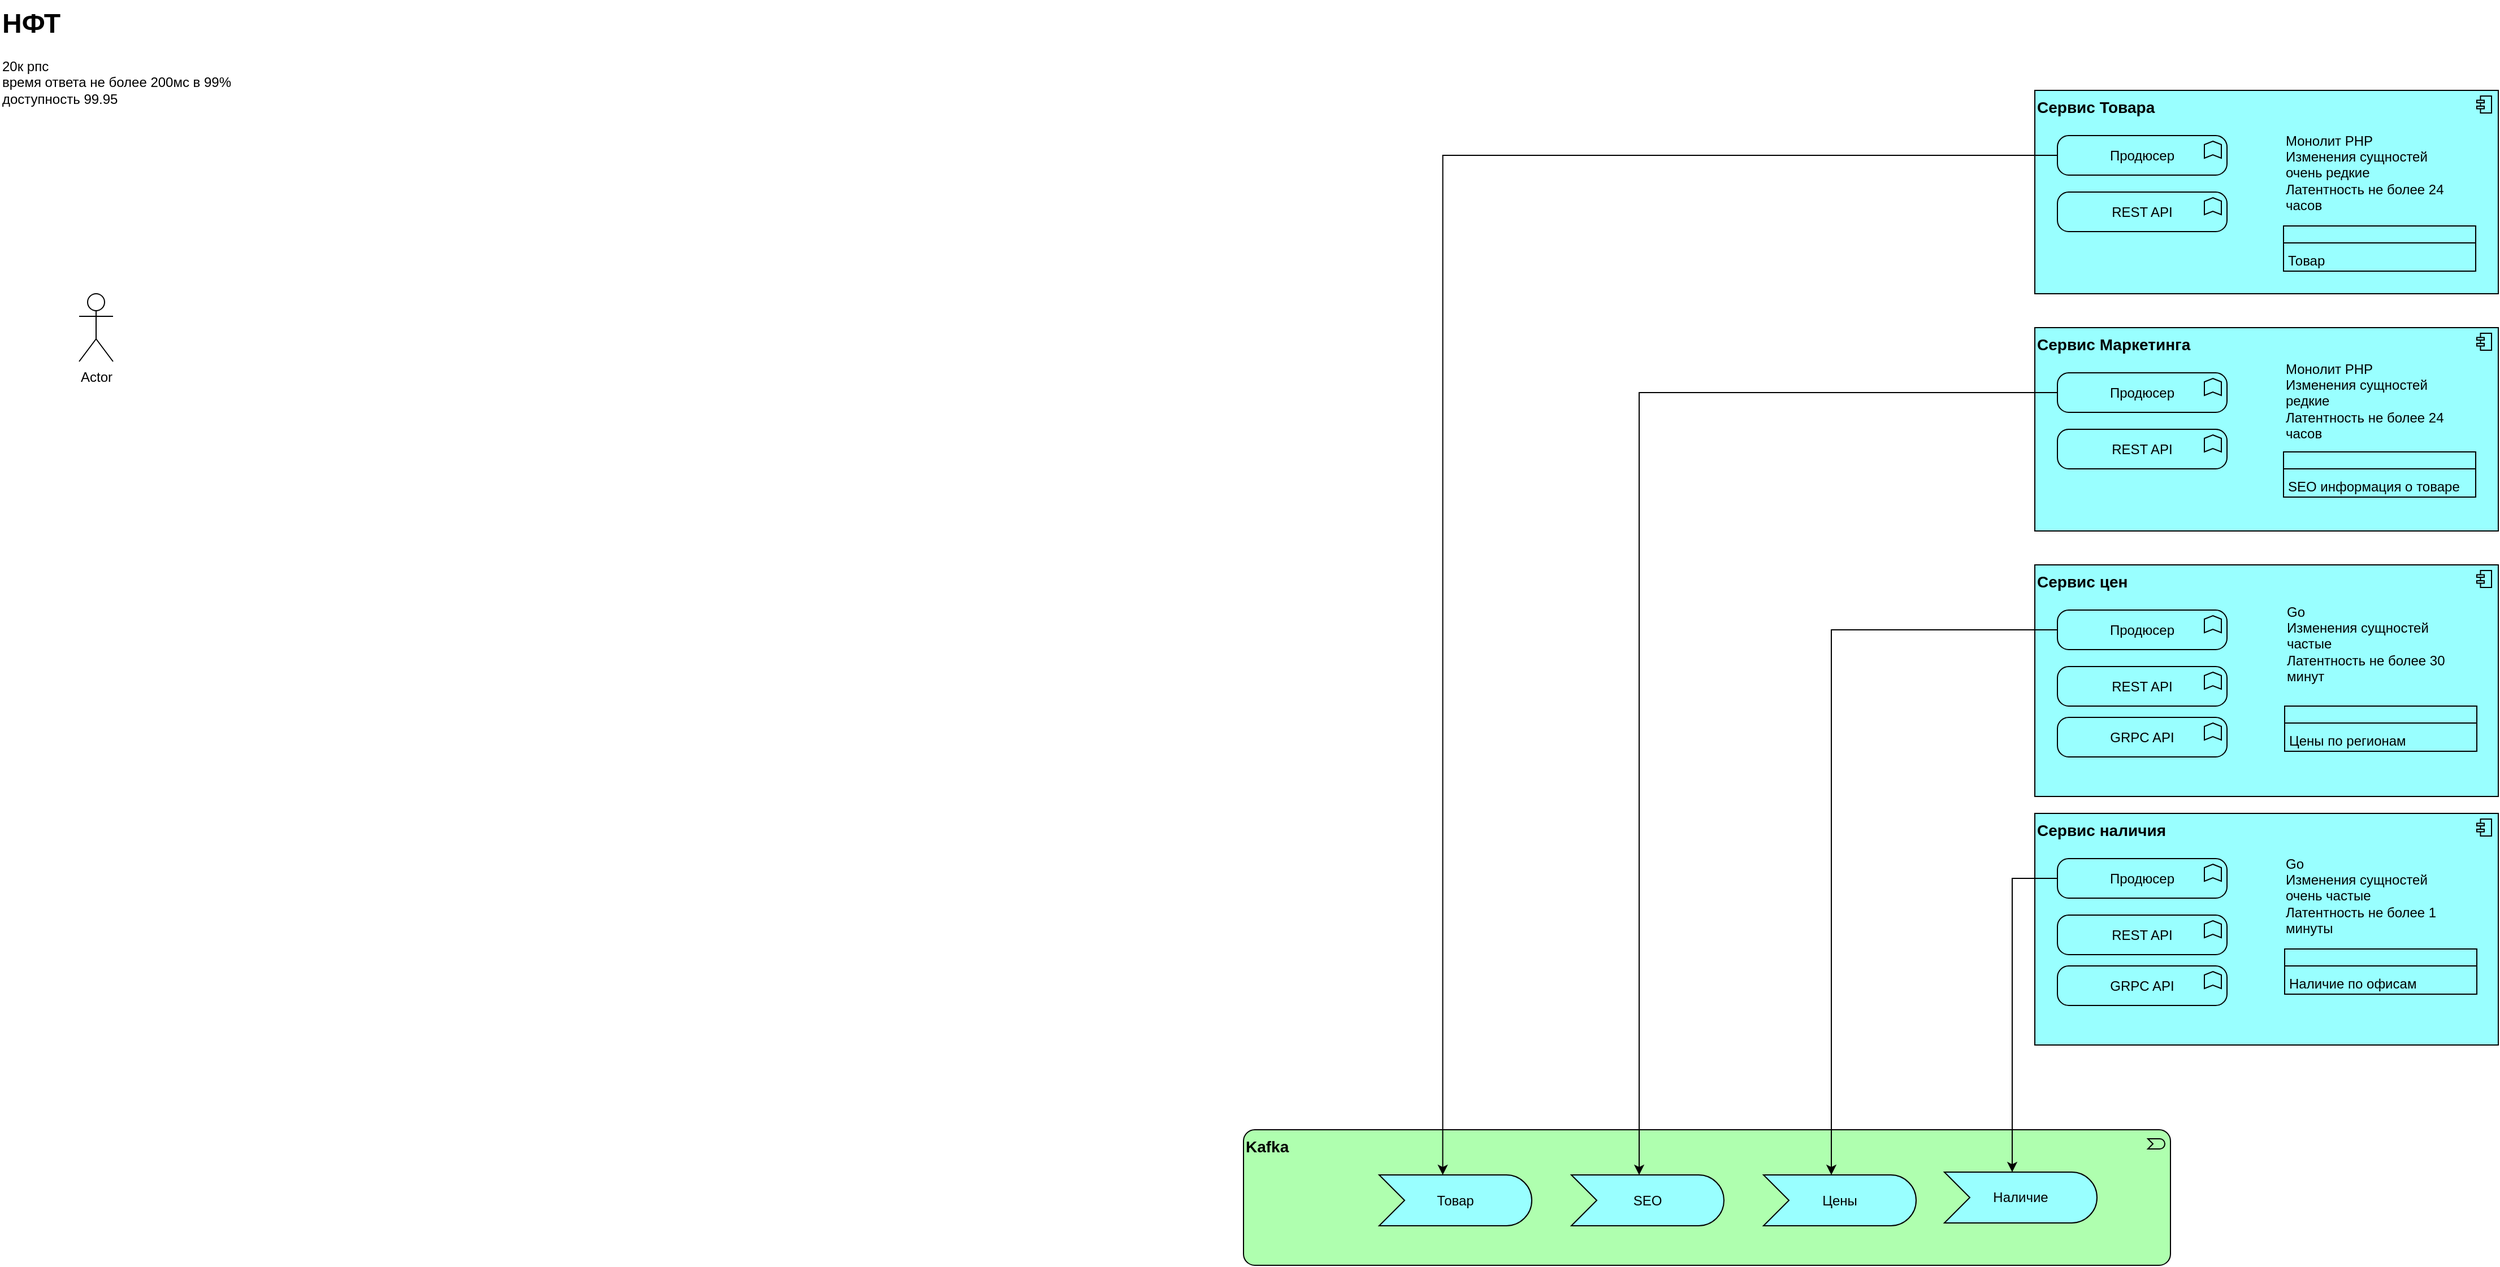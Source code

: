 <mxfile version="24.6.4" type="github">
  <diagram name="Страница — 1" id="_D_H2cJI7fLIUQwC_H-b">
    <mxGraphModel dx="1643" dy="870" grid="1" gridSize="10" guides="1" tooltips="1" connect="1" arrows="1" fold="1" page="1" pageScale="1" pageWidth="827" pageHeight="1169" math="0" shadow="0">
      <root>
        <mxCell id="0" />
        <mxCell id="1" parent="0" />
        <mxCell id="74U5PATe-N2GAoOg3X0W-26" value="Kafka" style="html=1;outlineConnect=0;whiteSpace=wrap;fillColor=#AFFFAF;shape=mxgraph.archimate3.application;appType=event;archiType=rounded;fontSize=14;fontStyle=1;align=left;verticalAlign=top;" parent="1" vertex="1">
          <mxGeometry x="1140" y="1040" width="820" height="120" as="geometry" />
        </mxCell>
        <mxCell id="74U5PATe-N2GAoOg3X0W-27" value="" style="group" parent="1" vertex="1" connectable="0">
          <mxGeometry x="1840" y="120" width="410" height="180" as="geometry" />
        </mxCell>
        <mxCell id="74U5PATe-N2GAoOg3X0W-1" value="Сервис Товара" style="html=1;outlineConnect=0;whiteSpace=wrap;fillColor=#99ffff;shape=mxgraph.archimate3.application;appType=comp;archiType=square;verticalAlign=top;align=left;fontStyle=1;fontSize=14;" parent="74U5PATe-N2GAoOg3X0W-27" vertex="1">
          <mxGeometry width="410" height="180" as="geometry" />
        </mxCell>
        <mxCell id="74U5PATe-N2GAoOg3X0W-2" value="Продюсер" style="html=1;outlineConnect=0;whiteSpace=wrap;fillColor=#99ffff;shape=mxgraph.archimate3.application;appType=func;archiType=rounded;" parent="74U5PATe-N2GAoOg3X0W-27" vertex="1">
          <mxGeometry x="20" y="40" width="150" height="35" as="geometry" />
        </mxCell>
        <mxCell id="74U5PATe-N2GAoOg3X0W-3" value="REST API" style="html=1;outlineConnect=0;whiteSpace=wrap;fillColor=#99ffff;shape=mxgraph.archimate3.application;appType=func;archiType=rounded;" parent="74U5PATe-N2GAoOg3X0W-27" vertex="1">
          <mxGeometry x="20" y="90" width="150" height="35" as="geometry" />
        </mxCell>
        <mxCell id="74U5PATe-N2GAoOg3X0W-5" value="&lt;table cellpadding=&quot;0&quot; cellspacing=&quot;0&quot; style=&quot;font-size:1em;width:100%;height:100%;&quot;&gt;&lt;tbody&gt;&lt;tr style=&quot;height:20px;&quot;&gt;&lt;td align=&quot;center&quot;&gt;&lt;/td&gt;&lt;/tr&gt;&lt;tr&gt;&lt;td align=&quot;left&quot; valign=&quot;top&quot; style=&quot;padding:4px;&quot;&gt;Товар&lt;/td&gt;&lt;/tr&gt;&lt;/tbody&gt;&lt;/table&gt;" style="html=1;outlineConnect=0;whiteSpace=wrap;fillColor=#99ffff;shape=mxgraph.archimate3.businessObject;overflow=fill;" parent="74U5PATe-N2GAoOg3X0W-27" vertex="1">
          <mxGeometry x="220" y="120" width="170" height="40" as="geometry" />
        </mxCell>
        <mxCell id="74U5PATe-N2GAoOg3X0W-7" value="&lt;div style=&quot;&quot;&gt;&lt;span style=&quot;background-color: initial;&quot;&gt;Монолит PHP&lt;/span&gt;&lt;/div&gt;&lt;div style=&quot;&quot;&gt;&lt;span style=&quot;background-color: initial;&quot;&gt;Изменения сущностей очень редкие&lt;/span&gt;&lt;/div&gt;&lt;div style=&quot;&quot;&gt;Латентность не более 24 часов&lt;span style=&quot;background-color: initial;&quot;&gt;&lt;br&gt;&lt;/span&gt;&lt;/div&gt;" style="text;html=1;align=left;verticalAlign=middle;whiteSpace=wrap;rounded=0;" parent="74U5PATe-N2GAoOg3X0W-27" vertex="1">
          <mxGeometry x="220" y="35" width="150" height="75" as="geometry" />
        </mxCell>
        <mxCell id="74U5PATe-N2GAoOg3X0W-30" value="" style="group" parent="1" vertex="1" connectable="0">
          <mxGeometry x="1840" y="760" width="410" height="205" as="geometry" />
        </mxCell>
        <mxCell id="74U5PATe-N2GAoOg3X0W-20" value="Сервис наличия" style="html=1;outlineConnect=0;whiteSpace=wrap;fillColor=#99ffff;shape=mxgraph.archimate3.application;appType=comp;archiType=square;verticalAlign=top;align=left;fontStyle=1;fontSize=14;" parent="74U5PATe-N2GAoOg3X0W-30" vertex="1">
          <mxGeometry width="410" height="205" as="geometry" />
        </mxCell>
        <mxCell id="74U5PATe-N2GAoOg3X0W-21" value="Продюсер" style="html=1;outlineConnect=0;whiteSpace=wrap;fillColor=#99ffff;shape=mxgraph.archimate3.application;appType=func;archiType=rounded;" parent="74U5PATe-N2GAoOg3X0W-30" vertex="1">
          <mxGeometry x="20" y="40" width="150" height="35" as="geometry" />
        </mxCell>
        <mxCell id="74U5PATe-N2GAoOg3X0W-22" value="REST API" style="html=1;outlineConnect=0;whiteSpace=wrap;fillColor=#99ffff;shape=mxgraph.archimate3.application;appType=func;archiType=rounded;" parent="74U5PATe-N2GAoOg3X0W-30" vertex="1">
          <mxGeometry x="20" y="90" width="150" height="35" as="geometry" />
        </mxCell>
        <mxCell id="74U5PATe-N2GAoOg3X0W-23" value="&lt;table cellpadding=&quot;0&quot; cellspacing=&quot;0&quot; style=&quot;font-size:1em;width:100%;height:100%;&quot;&gt;&lt;tbody&gt;&lt;tr style=&quot;height:20px;&quot;&gt;&lt;td align=&quot;center&quot;&gt;&lt;/td&gt;&lt;/tr&gt;&lt;tr&gt;&lt;td align=&quot;left&quot; valign=&quot;top&quot; style=&quot;padding:4px;&quot;&gt;Наличие по офисам&lt;/td&gt;&lt;/tr&gt;&lt;/tbody&gt;&lt;/table&gt;" style="html=1;outlineConnect=0;whiteSpace=wrap;fillColor=#99ffff;shape=mxgraph.archimate3.businessObject;overflow=fill;" parent="74U5PATe-N2GAoOg3X0W-30" vertex="1">
          <mxGeometry x="221" y="120" width="170" height="40" as="geometry" />
        </mxCell>
        <mxCell id="74U5PATe-N2GAoOg3X0W-24" value="&lt;div style=&quot;&quot;&gt;Go&lt;/div&gt;&lt;div style=&quot;&quot;&gt;Изменения сущностей очень частые&lt;br&gt;Латентность не более 1 минуты&lt;/div&gt;" style="text;html=1;align=left;verticalAlign=middle;whiteSpace=wrap;rounded=0;" parent="74U5PATe-N2GAoOg3X0W-30" vertex="1">
          <mxGeometry x="220" y="35" width="160" height="75" as="geometry" />
        </mxCell>
        <mxCell id="74U5PATe-N2GAoOg3X0W-25" value="GRPC API" style="html=1;outlineConnect=0;whiteSpace=wrap;fillColor=#99ffff;shape=mxgraph.archimate3.application;appType=func;archiType=rounded;" parent="74U5PATe-N2GAoOg3X0W-30" vertex="1">
          <mxGeometry x="20" y="135" width="150" height="35" as="geometry" />
        </mxCell>
        <mxCell id="74U5PATe-N2GAoOg3X0W-28" value="" style="group" parent="1" vertex="1" connectable="0">
          <mxGeometry x="1840" y="330" width="410" height="180" as="geometry" />
        </mxCell>
        <mxCell id="74U5PATe-N2GAoOg3X0W-8" value="Сервис Маркетинга" style="html=1;outlineConnect=0;whiteSpace=wrap;fillColor=#99ffff;shape=mxgraph.archimate3.application;appType=comp;archiType=square;verticalAlign=top;align=left;fontStyle=1;fontSize=14;" parent="74U5PATe-N2GAoOg3X0W-28" vertex="1">
          <mxGeometry width="410" height="180" as="geometry" />
        </mxCell>
        <mxCell id="74U5PATe-N2GAoOg3X0W-9" value="Продюсер" style="html=1;outlineConnect=0;whiteSpace=wrap;fillColor=#99ffff;shape=mxgraph.archimate3.application;appType=func;archiType=rounded;" parent="74U5PATe-N2GAoOg3X0W-28" vertex="1">
          <mxGeometry x="20" y="40" width="150" height="35" as="geometry" />
        </mxCell>
        <mxCell id="74U5PATe-N2GAoOg3X0W-10" value="REST API" style="html=1;outlineConnect=0;whiteSpace=wrap;fillColor=#99ffff;shape=mxgraph.archimate3.application;appType=func;archiType=rounded;" parent="74U5PATe-N2GAoOg3X0W-28" vertex="1">
          <mxGeometry x="20" y="90" width="150" height="35" as="geometry" />
        </mxCell>
        <mxCell id="74U5PATe-N2GAoOg3X0W-11" value="&lt;table cellpadding=&quot;0&quot; cellspacing=&quot;0&quot; style=&quot;font-size:1em;width:100%;height:100%;&quot;&gt;&lt;tbody&gt;&lt;tr style=&quot;height:20px;&quot;&gt;&lt;td align=&quot;center&quot;&gt;&lt;/td&gt;&lt;/tr&gt;&lt;tr&gt;&lt;td align=&quot;left&quot; valign=&quot;top&quot; style=&quot;padding:4px;&quot;&gt;SEO информация о товаре&lt;/td&gt;&lt;/tr&gt;&lt;/tbody&gt;&lt;/table&gt;" style="html=1;outlineConnect=0;whiteSpace=wrap;fillColor=#99ffff;shape=mxgraph.archimate3.businessObject;overflow=fill;" parent="74U5PATe-N2GAoOg3X0W-28" vertex="1">
          <mxGeometry x="220" y="110" width="170" height="40" as="geometry" />
        </mxCell>
        <mxCell id="74U5PATe-N2GAoOg3X0W-12" value="&lt;div style=&quot;&quot;&gt;&lt;span style=&quot;background-color: initial;&quot;&gt;Монолит PHP&lt;/span&gt;&lt;/div&gt;&lt;div style=&quot;&quot;&gt;&lt;span style=&quot;background-color: initial;&quot;&gt;Изменения сущностей редкие&lt;/span&gt;&lt;/div&gt;&lt;div style=&quot;&quot;&gt;&lt;span style=&quot;background-color: initial;&quot;&gt;Латентность не более 24 часов&lt;/span&gt;&lt;/div&gt;" style="text;html=1;align=left;verticalAlign=middle;whiteSpace=wrap;rounded=0;" parent="74U5PATe-N2GAoOg3X0W-28" vertex="1">
          <mxGeometry x="220" y="30" width="150" height="70" as="geometry" />
        </mxCell>
        <mxCell id="74U5PATe-N2GAoOg3X0W-31" value="" style="group" parent="1" vertex="1" connectable="0">
          <mxGeometry x="1840" y="540" width="410" height="205" as="geometry" />
        </mxCell>
        <mxCell id="74U5PATe-N2GAoOg3X0W-13" value="Сервис цен" style="html=1;outlineConnect=0;whiteSpace=wrap;fillColor=#99ffff;shape=mxgraph.archimate3.application;appType=comp;archiType=square;verticalAlign=top;align=left;fontStyle=1;fontSize=14;" parent="74U5PATe-N2GAoOg3X0W-31" vertex="1">
          <mxGeometry width="410" height="205" as="geometry" />
        </mxCell>
        <mxCell id="74U5PATe-N2GAoOg3X0W-14" value="Продюсер" style="html=1;outlineConnect=0;whiteSpace=wrap;fillColor=#99ffff;shape=mxgraph.archimate3.application;appType=func;archiType=rounded;" parent="74U5PATe-N2GAoOg3X0W-31" vertex="1">
          <mxGeometry x="20" y="40" width="150" height="35" as="geometry" />
        </mxCell>
        <mxCell id="74U5PATe-N2GAoOg3X0W-15" value="REST API" style="html=1;outlineConnect=0;whiteSpace=wrap;fillColor=#99ffff;shape=mxgraph.archimate3.application;appType=func;archiType=rounded;" parent="74U5PATe-N2GAoOg3X0W-31" vertex="1">
          <mxGeometry x="20" y="90" width="150" height="35" as="geometry" />
        </mxCell>
        <mxCell id="74U5PATe-N2GAoOg3X0W-16" value="&lt;table cellpadding=&quot;0&quot; cellspacing=&quot;0&quot; style=&quot;font-size:1em;width:100%;height:100%;&quot;&gt;&lt;tbody&gt;&lt;tr style=&quot;height:20px;&quot;&gt;&lt;td align=&quot;center&quot;&gt;&lt;/td&gt;&lt;/tr&gt;&lt;tr&gt;&lt;td align=&quot;left&quot; valign=&quot;top&quot; style=&quot;padding:4px;&quot;&gt;Цены по регионам&lt;/td&gt;&lt;/tr&gt;&lt;/tbody&gt;&lt;/table&gt;" style="html=1;outlineConnect=0;whiteSpace=wrap;fillColor=#99ffff;shape=mxgraph.archimate3.businessObject;overflow=fill;" parent="74U5PATe-N2GAoOg3X0W-31" vertex="1">
          <mxGeometry x="221" y="125" width="170" height="40" as="geometry" />
        </mxCell>
        <mxCell id="74U5PATe-N2GAoOg3X0W-17" value="&lt;div style=&quot;&quot;&gt;Go&lt;/div&gt;&lt;div style=&quot;&quot;&gt;Изменения сущностей частые&lt;/div&gt;&lt;div style=&quot;&quot;&gt;Латентность не более 30 минут&lt;/div&gt;" style="text;html=1;align=left;verticalAlign=middle;whiteSpace=wrap;rounded=0;" parent="74U5PATe-N2GAoOg3X0W-31" vertex="1">
          <mxGeometry x="221" y="35" width="150" height="70" as="geometry" />
        </mxCell>
        <mxCell id="74U5PATe-N2GAoOg3X0W-18" value="GRPC API" style="html=1;outlineConnect=0;whiteSpace=wrap;fillColor=#99ffff;shape=mxgraph.archimate3.application;appType=func;archiType=rounded;" parent="74U5PATe-N2GAoOg3X0W-31" vertex="1">
          <mxGeometry x="20" y="135" width="150" height="35" as="geometry" />
        </mxCell>
        <mxCell id="74U5PATe-N2GAoOg3X0W-33" value="Товар" style="html=1;outlineConnect=0;whiteSpace=wrap;fillColor=#99ffff;shape=mxgraph.archimate3.event;" parent="1" vertex="1">
          <mxGeometry x="1260" y="1080" width="135" height="45" as="geometry" />
        </mxCell>
        <mxCell id="74U5PATe-N2GAoOg3X0W-34" value="SEO" style="html=1;outlineConnect=0;whiteSpace=wrap;fillColor=#99ffff;shape=mxgraph.archimate3.event;" parent="1" vertex="1">
          <mxGeometry x="1430" y="1080" width="135" height="45" as="geometry" />
        </mxCell>
        <mxCell id="74U5PATe-N2GAoOg3X0W-35" value="Цены" style="html=1;outlineConnect=0;whiteSpace=wrap;fillColor=#99ffff;shape=mxgraph.archimate3.event;" parent="1" vertex="1">
          <mxGeometry x="1600" y="1080" width="135" height="45" as="geometry" />
        </mxCell>
        <mxCell id="74U5PATe-N2GAoOg3X0W-36" value="Наличие" style="html=1;outlineConnect=0;whiteSpace=wrap;fillColor=#99ffff;shape=mxgraph.archimate3.event;" parent="1" vertex="1">
          <mxGeometry x="1760" y="1077.5" width="135" height="45" as="geometry" />
        </mxCell>
        <mxCell id="74U5PATe-N2GAoOg3X0W-37" style="edgeStyle=orthogonalEdgeStyle;rounded=0;orthogonalLoop=1;jettySize=auto;html=1;entryX=0;entryY=0;entryDx=56.25;entryDy=0;entryPerimeter=0;" parent="1" source="74U5PATe-N2GAoOg3X0W-2" target="74U5PATe-N2GAoOg3X0W-33" edge="1">
          <mxGeometry relative="1" as="geometry">
            <Array as="points">
              <mxPoint x="1316" y="178" />
            </Array>
          </mxGeometry>
        </mxCell>
        <mxCell id="74U5PATe-N2GAoOg3X0W-38" style="edgeStyle=orthogonalEdgeStyle;rounded=0;orthogonalLoop=1;jettySize=auto;html=1;" parent="1" source="74U5PATe-N2GAoOg3X0W-9" target="74U5PATe-N2GAoOg3X0W-34" edge="1">
          <mxGeometry relative="1" as="geometry">
            <Array as="points">
              <mxPoint x="1490" y="388" />
            </Array>
          </mxGeometry>
        </mxCell>
        <mxCell id="74U5PATe-N2GAoOg3X0W-39" style="edgeStyle=orthogonalEdgeStyle;rounded=0;orthogonalLoop=1;jettySize=auto;html=1;" parent="1" source="74U5PATe-N2GAoOg3X0W-14" target="74U5PATe-N2GAoOg3X0W-35" edge="1">
          <mxGeometry relative="1" as="geometry">
            <Array as="points">
              <mxPoint x="1660" y="598" />
            </Array>
          </mxGeometry>
        </mxCell>
        <mxCell id="74U5PATe-N2GAoOg3X0W-40" style="edgeStyle=orthogonalEdgeStyle;rounded=0;orthogonalLoop=1;jettySize=auto;html=1;" parent="1" source="74U5PATe-N2GAoOg3X0W-21" target="74U5PATe-N2GAoOg3X0W-36" edge="1">
          <mxGeometry relative="1" as="geometry">
            <Array as="points">
              <mxPoint x="1820" y="818" />
            </Array>
          </mxGeometry>
        </mxCell>
        <mxCell id="74U5PATe-N2GAoOg3X0W-41" value="Actor" style="shape=umlActor;verticalLabelPosition=bottom;verticalAlign=top;html=1;outlineConnect=0;" parent="1" vertex="1">
          <mxGeometry x="110" y="300" width="30" height="60" as="geometry" />
        </mxCell>
        <mxCell id="74U5PATe-N2GAoOg3X0W-42" value="&lt;h1 style=&quot;margin-top: 0px;&quot;&gt;НФТ&lt;/h1&gt;&lt;span style=&quot;background-color: initial;&quot;&gt;20к рпс&lt;/span&gt;&lt;br&gt;&lt;span style=&quot;background-color: initial;&quot;&gt;время ответа не более 200мс в 99%&lt;br&gt;&lt;/span&gt;&lt;span style=&quot;background-color: initial;&quot;&gt;доступность 99.95&lt;/span&gt;" style="text;html=1;whiteSpace=wrap;overflow=hidden;rounded=0;" parent="1" vertex="1">
          <mxGeometry x="40" y="40" width="240" height="120" as="geometry" />
        </mxCell>
      </root>
    </mxGraphModel>
  </diagram>
</mxfile>
